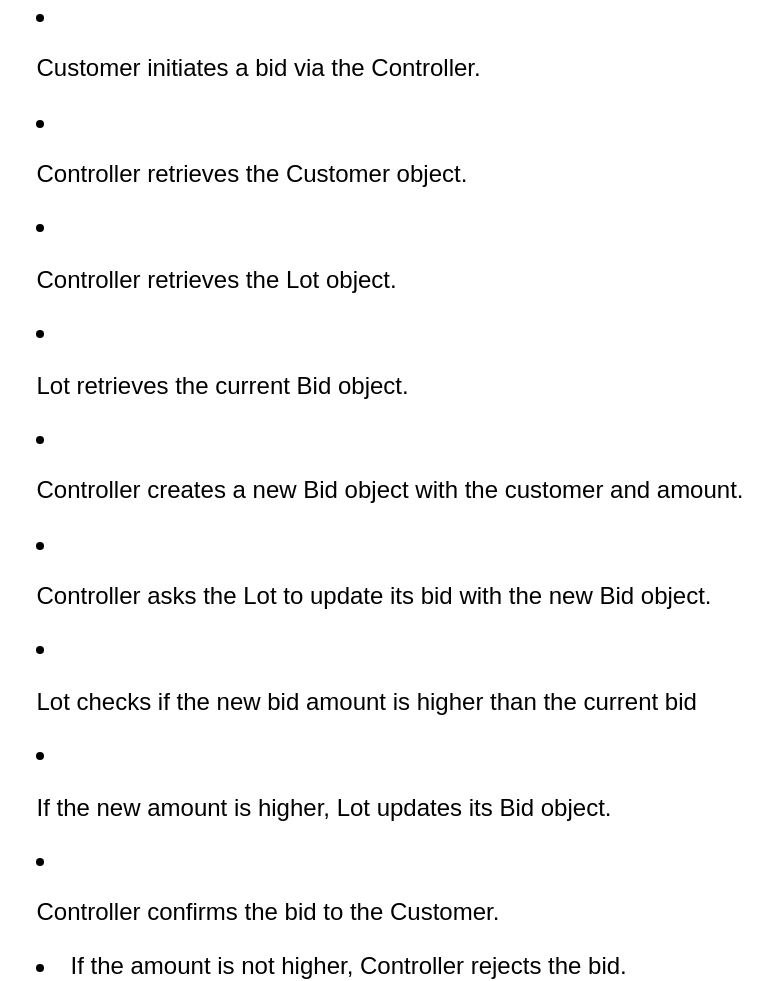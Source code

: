 <mxfile version="27.0.1">
  <diagram name="Page-1" id="HqiWJdE_h_n46aLXIm9S">
    <mxGraphModel dx="1114" dy="531" grid="1" gridSize="10" guides="1" tooltips="1" connect="1" arrows="1" fold="1" page="1" pageScale="1" pageWidth="850" pageHeight="1100" math="0" shadow="0">
      <root>
        <mxCell id="0" />
        <mxCell id="1" parent="0" />
        <mxCell id="K74imUBrkdfwnfC6nYSW-2" value="&lt;div align=&quot;left&quot;&gt;&lt;li&gt;&lt;p class=&quot;my-0&quot;&gt;Customer initiates a bid via the Controller.&lt;/p&gt;&lt;/li&gt;&lt;li&gt;&lt;p class=&quot;my-0&quot;&gt;Controller retrieves the Customer object.&lt;/p&gt;&lt;/li&gt;&lt;li&gt;&lt;p class=&quot;my-0&quot;&gt;Controller retrieves the Lot object.&lt;/p&gt;&lt;/li&gt;&lt;li&gt;&lt;p class=&quot;my-0&quot;&gt;Lot retrieves the current Bid object.&lt;/p&gt;&lt;/li&gt;&lt;li&gt;&lt;p class=&quot;my-0&quot;&gt;Controller creates a new Bid object with the customer and amount.&lt;/p&gt;&lt;/li&gt;&lt;li&gt;&lt;p class=&quot;my-0&quot;&gt;Controller asks the Lot to update its bid with the new Bid object.&lt;/p&gt;&lt;/li&gt;&lt;li&gt;&lt;p class=&quot;my-0&quot;&gt;Lot checks if the new bid amount is higher than the current bid&lt;/p&gt;&lt;/li&gt;&lt;li&gt;&lt;p class=&quot;my-0&quot;&gt;If the new amount is higher, Lot updates its Bid object.&lt;/p&gt;&lt;/li&gt;&lt;li&gt;&lt;p class=&quot;my-0&quot;&gt;Controller confirms the bid to the Customer.&lt;/p&gt;&lt;/li&gt;&lt;li&gt;If the amount is not higher, Controller rejects the bid.&lt;/li&gt;&lt;/div&gt;" style="text;html=1;align=center;verticalAlign=middle;whiteSpace=wrap;rounded=0;" vertex="1" parent="1">
          <mxGeometry x="70" y="590" width="390" height="290" as="geometry" />
        </mxCell>
      </root>
    </mxGraphModel>
  </diagram>
</mxfile>

